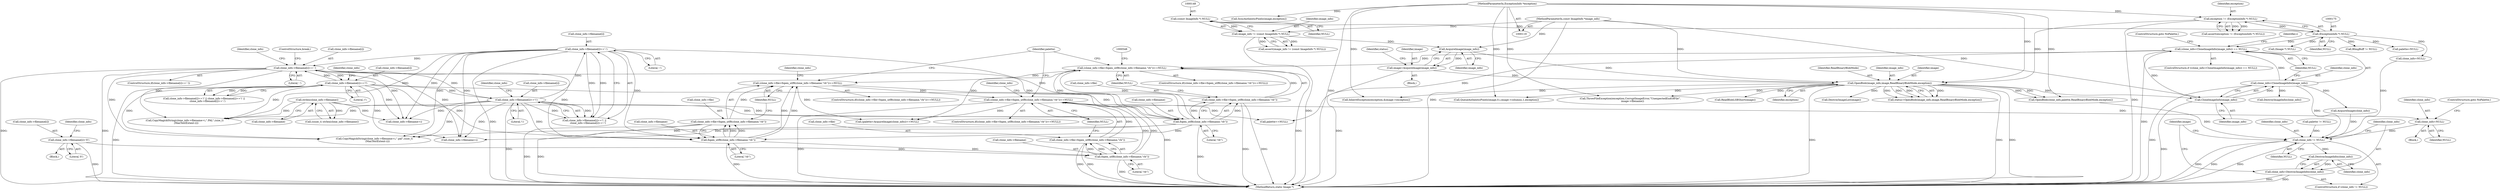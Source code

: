 digraph "0_ImageMagick_f6e9d0d9955e85bdd7540b251cd50d598dacc5e6_7@pointer" {
"1000598" [label="(Call,clone_info=NULL)"];
"1000582" [label="(Call,(clone_info->file=fopen_utf8(clone_info->filename,\"rb\"))==NULL)"];
"1000583" [label="(Call,clone_info->file=fopen_utf8(clone_info->filename,\"rb\"))"];
"1000587" [label="(Call,fopen_utf8(clone_info->filename,\"rb\"))"];
"1000574" [label="(Call,clone_info->filename[i]='\0')"];
"1000567" [label="(Call,fopen_utf8(clone_info->filename,\"rb\"))"];
"1000508" [label="(Call,clone_info->filename[i]==':')"];
"1000501" [label="(Call,clone_info->filename[i]=='\\')"];
"1000493" [label="(Call,clone_info->filename[i]=='/')"];
"1000482" [label="(Call,clone_info->filename[i]=='.')"];
"1000540" [label="(Call,fopen_utf8(clone_info->filename,\"rb\"))"];
"1000468" [label="(Call,strlen(clone_info->filename))"];
"1000562" [label="(Call,(clone_info->file=fopen_utf8(clone_info->filename,\"rb\"))==NULL)"];
"1000563" [label="(Call,clone_info->file=fopen_utf8(clone_info->filename,\"rb\"))"];
"1000535" [label="(Call,(clone_info->file=fopen_utf8(clone_info->filename,\"rb\"))==NULL)"];
"1000536" [label="(Call,clone_info->file=fopen_utf8(clone_info->filename,\"rb\"))"];
"1000457" [label="(Call,(clone_info=CloneImageInfo(image_info)) == NULL)"];
"1000458" [label="(Call,clone_info=CloneImageInfo(image_info))"];
"1000460" [label="(Call,CloneImageInfo(image_info))"];
"1000189" [label="(Call,OpenBlob(image_info,image,ReadBinaryBlobMode,exception))"];
"1000185" [label="(Call,AcquireImage(image_info))"];
"1000145" [label="(Call,image_info != (const ImageInfo *) NULL)"];
"1000120" [label="(MethodParameterIn,const ImageInfo *image_info)"];
"1000147" [label="(Call,(const ImageInfo *) NULL)"];
"1000183" [label="(Call,image=AcquireImage(image_info))"];
"1000172" [label="(Call,exception != (ExceptionInfo *) NULL)"];
"1000121" [label="(MethodParameterIn,ExceptionInfo *exception)"];
"1000174" [label="(Call,(ExceptionInfo *) NULL)"];
"1001420" [label="(Call,clone_info != NULL)"];
"1001425" [label="(Call,DestroyImageInfo(clone_info))"];
"1001423" [label="(Call,clone_info=DestroyImageInfo(clone_info))"];
"1001420" [label="(Call,clone_info != NULL)"];
"1000458" [label="(Call,clone_info=CloneImageInfo(image_info))"];
"1000605" [label="(Identifier,palette)"];
"1000549" [label="(Call,CopyMagickString(clone_info->filename+i,\".pal\",(size_t)\n        (MaxTextExtent-i)))"];
"1000461" [label="(Identifier,image_info)"];
"1000188" [label="(Identifier,status)"];
"1000192" [label="(Identifier,ReadBinaryBlobMode)"];
"1001430" [label="(Identifier,image)"];
"1000574" [label="(Call,clone_info->filename[i]='\0')"];
"1000483" [label="(Call,clone_info->filename[i])"];
"1000572" [label="(Identifier,NULL)"];
"1000544" [label="(Literal,\"rb\")"];
"1000183" [label="(Call,image=AcquireImage(image_info))"];
"1001395" [label="(Call,SyncAuthenticPixels(image,exception))"];
"1000186" [label="(Identifier,image_info)"];
"1000561" [label="(ControlStructure,if((clone_info->file=fopen_utf8(clone_info->filename,\"rb\"))==NULL))"];
"1000481" [label="(ControlStructure,if(clone_info->filename[i]=='.'))"];
"1000535" [label="(Call,(clone_info->file=fopen_utf8(clone_info->filename,\"rb\"))==NULL)"];
"1001000" [label="(Call,palette==NULL)"];
"1000585" [label="(Identifier,clone_info)"];
"1000537" [label="(Call,clone_info->file)"];
"1000564" [label="(Call,clone_info->file)"];
"1000587" [label="(Call,fopen_utf8(clone_info->filename,\"rb\"))"];
"1000595" [label="(Identifier,clone_info)"];
"1000172" [label="(Call,exception != (ExceptionInfo *) NULL)"];
"1000592" [label="(Identifier,NULL)"];
"1000606" [label="(Call,AcquireImage(clone_info))"];
"1001421" [label="(Identifier,clone_info)"];
"1000514" [label="(Literal,':')"];
"1000568" [label="(Call,clone_info->filename)"];
"1000573" [label="(Block,)"];
"1001422" [label="(Identifier,NULL)"];
"1001426" [label="(Identifier,clone_info)"];
"1001446" [label="(MethodReturn,static Image *)"];
"1000563" [label="(Call,clone_info->file=fopen_utf8(clone_info->filename,\"rb\"))"];
"1000500" [label="(Call,clone_info->filename[i]=='\\' ||\n         clone_info->filename[i]==':')"];
"1000488" [label="(Literal,'.')"];
"1000582" [label="(Call,(clone_info->file=fopen_utf8(clone_info->filename,\"rb\"))==NULL)"];
"1000457" [label="(Call,(clone_info=CloneImageInfo(image_info)) == NULL)"];
"1000534" [label="(ControlStructure,if((clone_info->file=fopen_utf8(clone_info->filename,\"rb\"))==NULL))"];
"1000603" [label="(Call,(palette=AcquireImage(clone_info))==NULL)"];
"1001423" [label="(Call,clone_info=DestroyImageInfo(clone_info))"];
"1000121" [label="(MethodParameterIn,ExceptionInfo *exception)"];
"1001424" [label="(Identifier,clone_info)"];
"1000459" [label="(Identifier,clone_info)"];
"1000508" [label="(Call,clone_info->filename[i]==':')"];
"1000493" [label="(Call,clone_info->filename[i]=='/')"];
"1000185" [label="(Call,AcquireImage(image_info))"];
"1000465" [label="(Identifier,i)"];
"1000217" [label="(Call,ReadBlobLSBShort(image))"];
"1000204" [label="(Call,(Image *) NULL)"];
"1000504" [label="(Identifier,clone_info)"];
"1000171" [label="(Call,assert(exception != (ExceptionInfo *) NULL))"];
"1000545" [label="(Identifier,NULL)"];
"1000580" [label="(Literal,'\0')"];
"1000562" [label="(Call,(clone_info->file=fopen_utf8(clone_info->filename,\"rb\"))==NULL)"];
"1000523" [label="(Call,clone_info->filename+i)"];
"1000147" [label="(Call,(const ImageInfo *) NULL)"];
"1000149" [label="(Identifier,NULL)"];
"1000463" [label="(ControlStructure,goto NoPalette;)"];
"1000583" [label="(Call,clone_info->file=fopen_utf8(clone_info->filename,\"rb\"))"];
"1000571" [label="(Literal,\"rb\")"];
"1000190" [label="(Identifier,image_info)"];
"1000468" [label="(Call,strlen(clone_info->filename))"];
"1000550" [label="(Call,clone_info->filename+i)"];
"1000499" [label="(Literal,'/')"];
"1000584" [label="(Call,clone_info->file)"];
"1000466" [label="(Call,(ssize_t) strlen(clone_info->filename))"];
"1000174" [label="(Call,(ExceptionInfo *) NULL)"];
"1000588" [label="(Call,clone_info->filename)"];
"1000144" [label="(Call,assert(image_info != (const ImageInfo *) NULL))"];
"1000540" [label="(Call,fopen_utf8(clone_info->filename,\"rb\"))"];
"1000482" [label="(Call,clone_info->filename[i]=='.')"];
"1000193" [label="(Identifier,exception)"];
"1000492" [label="(Call,clone_info->filename[i]=='/' || clone_info->filename[i]=='\\' ||\n         clone_info->filename[i]==':')"];
"1000598" [label="(Call,clone_info=NULL)"];
"1000599" [label="(Identifier,clone_info)"];
"1000496" [label="(Identifier,clone_info)"];
"1000447" [label="(Call,InheritException(exception,&image->exception))"];
"1000581" [label="(ControlStructure,if((clone_info->file=fopen_utf8(clone_info->filename,\"rb\"))==NULL))"];
"1000591" [label="(Literal,\"rb\")"];
"1000522" [label="(Call,CopyMagickString(clone_info->filename+i,\".PAL\",(size_t)\n    (MaxTextExtent-i)))"];
"1000176" [label="(Identifier,NULL)"];
"1000596" [label="(Call,DestroyImageInfo(clone_info))"];
"1000511" [label="(Identifier,clone_info)"];
"1000210" [label="(Call,clone_info=NULL)"];
"1000577" [label="(Identifier,clone_info)"];
"1001402" [label="(Call,BImgBuff != NULL)"];
"1000120" [label="(MethodParameterIn,const ImageInfo *image_info)"];
"1000469" [label="(Call,clone_info->filename)"];
"1000460" [label="(Call,CloneImageInfo(image_info))"];
"1000507" [label="(Literal,'\\')"];
"1000541" [label="(Call,clone_info->filename)"];
"1000612" [label="(Call,OpenBlob(clone_info,palette,ReadBinaryBlobMode,exception))"];
"1000122" [label="(Block,)"];
"1001412" [label="(Call,palette != NULL)"];
"1000201" [label="(Call,DestroyImageList(image))"];
"1000145" [label="(Call,image_info != (const ImageInfo *) NULL)"];
"1000509" [label="(Call,clone_info->filename[i])"];
"1000601" [label="(ControlStructure,goto NoPalette;)"];
"1000501" [label="(Call,clone_info->filename[i]=='\\')"];
"1000575" [label="(Call,clone_info->filename[i])"];
"1000187" [label="(Call,status=OpenBlob(image_info,image,ReadBinaryBlobMode,exception))"];
"1000490" [label="(ControlStructure,break;)"];
"1000184" [label="(Identifier,image)"];
"1000207" [label="(Call,palette=NULL)"];
"1001419" [label="(ControlStructure,if (clone_info != NULL))"];
"1000456" [label="(ControlStructure,if ((clone_info=CloneImageInfo(image_info)) == NULL))"];
"1000536" [label="(Call,clone_info->file=fopen_utf8(clone_info->filename,\"rb\"))"];
"1001352" [label="(Call,QueueAuthenticPixels(image,0,i,image->columns,1,exception))"];
"1000462" [label="(Identifier,NULL)"];
"1000189" [label="(Call,OpenBlob(image_info,image,ReadBinaryBlobMode,exception))"];
"1000600" [label="(Identifier,NULL)"];
"1000502" [label="(Call,clone_info->filename[i])"];
"1000173" [label="(Identifier,exception)"];
"1001425" [label="(Call,DestroyImageInfo(clone_info))"];
"1001432" [label="(Call,ThrowFileException(exception,CorruptImageError,\"UnexpectedEndOfFile\",\n      image->filename))"];
"1000593" [label="(Block,)"];
"1000191" [label="(Identifier,image)"];
"1000494" [label="(Call,clone_info->filename[i])"];
"1000146" [label="(Identifier,image_info)"];
"1000567" [label="(Call,fopen_utf8(clone_info->filename,\"rb\"))"];
"1000598" -> "1000593"  [label="AST: "];
"1000598" -> "1000600"  [label="CFG: "];
"1000599" -> "1000598"  [label="AST: "];
"1000600" -> "1000598"  [label="AST: "];
"1000601" -> "1000598"  [label="CFG: "];
"1000582" -> "1000598"  [label="DDG: "];
"1000598" -> "1001420"  [label="DDG: "];
"1000582" -> "1000581"  [label="AST: "];
"1000582" -> "1000592"  [label="CFG: "];
"1000583" -> "1000582"  [label="AST: "];
"1000592" -> "1000582"  [label="AST: "];
"1000595" -> "1000582"  [label="CFG: "];
"1000605" -> "1000582"  [label="CFG: "];
"1000582" -> "1001446"  [label="DDG: "];
"1000583" -> "1000582"  [label="DDG: "];
"1000587" -> "1000582"  [label="DDG: "];
"1000587" -> "1000582"  [label="DDG: "];
"1000562" -> "1000582"  [label="DDG: "];
"1000582" -> "1000603"  [label="DDG: "];
"1000582" -> "1001000"  [label="DDG: "];
"1000583" -> "1000587"  [label="CFG: "];
"1000584" -> "1000583"  [label="AST: "];
"1000587" -> "1000583"  [label="AST: "];
"1000592" -> "1000583"  [label="CFG: "];
"1000583" -> "1001446"  [label="DDG: "];
"1000583" -> "1001446"  [label="DDG: "];
"1000587" -> "1000583"  [label="DDG: "];
"1000587" -> "1000583"  [label="DDG: "];
"1000587" -> "1000591"  [label="CFG: "];
"1000588" -> "1000587"  [label="AST: "];
"1000591" -> "1000587"  [label="AST: "];
"1000587" -> "1001446"  [label="DDG: "];
"1000574" -> "1000587"  [label="DDG: "];
"1000567" -> "1000587"  [label="DDG: "];
"1000574" -> "1000573"  [label="AST: "];
"1000574" -> "1000580"  [label="CFG: "];
"1000575" -> "1000574"  [label="AST: "];
"1000580" -> "1000574"  [label="AST: "];
"1000585" -> "1000574"  [label="CFG: "];
"1000574" -> "1001446"  [label="DDG: "];
"1000567" -> "1000563"  [label="AST: "];
"1000567" -> "1000571"  [label="CFG: "];
"1000568" -> "1000567"  [label="AST: "];
"1000571" -> "1000567"  [label="AST: "];
"1000563" -> "1000567"  [label="CFG: "];
"1000567" -> "1001446"  [label="DDG: "];
"1000567" -> "1000562"  [label="DDG: "];
"1000567" -> "1000562"  [label="DDG: "];
"1000567" -> "1000563"  [label="DDG: "];
"1000567" -> "1000563"  [label="DDG: "];
"1000508" -> "1000567"  [label="DDG: "];
"1000493" -> "1000567"  [label="DDG: "];
"1000482" -> "1000567"  [label="DDG: "];
"1000501" -> "1000567"  [label="DDG: "];
"1000540" -> "1000567"  [label="DDG: "];
"1000508" -> "1000500"  [label="AST: "];
"1000508" -> "1000514"  [label="CFG: "];
"1000509" -> "1000508"  [label="AST: "];
"1000514" -> "1000508"  [label="AST: "];
"1000500" -> "1000508"  [label="CFG: "];
"1000508" -> "1001446"  [label="DDG: "];
"1000508" -> "1000482"  [label="DDG: "];
"1000508" -> "1000500"  [label="DDG: "];
"1000508" -> "1000500"  [label="DDG: "];
"1000501" -> "1000508"  [label="DDG: "];
"1000508" -> "1000522"  [label="DDG: "];
"1000508" -> "1000523"  [label="DDG: "];
"1000508" -> "1000540"  [label="DDG: "];
"1000508" -> "1000549"  [label="DDG: "];
"1000508" -> "1000550"  [label="DDG: "];
"1000501" -> "1000500"  [label="AST: "];
"1000501" -> "1000507"  [label="CFG: "];
"1000502" -> "1000501"  [label="AST: "];
"1000507" -> "1000501"  [label="AST: "];
"1000511" -> "1000501"  [label="CFG: "];
"1000500" -> "1000501"  [label="CFG: "];
"1000501" -> "1001446"  [label="DDG: "];
"1000501" -> "1000482"  [label="DDG: "];
"1000501" -> "1000500"  [label="DDG: "];
"1000501" -> "1000500"  [label="DDG: "];
"1000493" -> "1000501"  [label="DDG: "];
"1000501" -> "1000522"  [label="DDG: "];
"1000501" -> "1000523"  [label="DDG: "];
"1000501" -> "1000540"  [label="DDG: "];
"1000501" -> "1000549"  [label="DDG: "];
"1000501" -> "1000550"  [label="DDG: "];
"1000493" -> "1000492"  [label="AST: "];
"1000493" -> "1000499"  [label="CFG: "];
"1000494" -> "1000493"  [label="AST: "];
"1000499" -> "1000493"  [label="AST: "];
"1000504" -> "1000493"  [label="CFG: "];
"1000492" -> "1000493"  [label="CFG: "];
"1000493" -> "1001446"  [label="DDG: "];
"1000493" -> "1000482"  [label="DDG: "];
"1000493" -> "1000492"  [label="DDG: "];
"1000493" -> "1000492"  [label="DDG: "];
"1000482" -> "1000493"  [label="DDG: "];
"1000493" -> "1000522"  [label="DDG: "];
"1000493" -> "1000523"  [label="DDG: "];
"1000493" -> "1000540"  [label="DDG: "];
"1000493" -> "1000549"  [label="DDG: "];
"1000493" -> "1000550"  [label="DDG: "];
"1000482" -> "1000481"  [label="AST: "];
"1000482" -> "1000488"  [label="CFG: "];
"1000483" -> "1000482"  [label="AST: "];
"1000488" -> "1000482"  [label="AST: "];
"1000490" -> "1000482"  [label="CFG: "];
"1000496" -> "1000482"  [label="CFG: "];
"1000482" -> "1001446"  [label="DDG: "];
"1000482" -> "1001446"  [label="DDG: "];
"1000482" -> "1000522"  [label="DDG: "];
"1000482" -> "1000523"  [label="DDG: "];
"1000482" -> "1000540"  [label="DDG: "];
"1000482" -> "1000549"  [label="DDG: "];
"1000482" -> "1000550"  [label="DDG: "];
"1000540" -> "1000536"  [label="AST: "];
"1000540" -> "1000544"  [label="CFG: "];
"1000541" -> "1000540"  [label="AST: "];
"1000544" -> "1000540"  [label="AST: "];
"1000536" -> "1000540"  [label="CFG: "];
"1000540" -> "1001446"  [label="DDG: "];
"1000540" -> "1000535"  [label="DDG: "];
"1000540" -> "1000535"  [label="DDG: "];
"1000540" -> "1000536"  [label="DDG: "];
"1000540" -> "1000536"  [label="DDG: "];
"1000468" -> "1000540"  [label="DDG: "];
"1000540" -> "1000549"  [label="DDG: "];
"1000540" -> "1000550"  [label="DDG: "];
"1000468" -> "1000466"  [label="AST: "];
"1000468" -> "1000469"  [label="CFG: "];
"1000469" -> "1000468"  [label="AST: "];
"1000466" -> "1000468"  [label="CFG: "];
"1000468" -> "1000466"  [label="DDG: "];
"1000468" -> "1000522"  [label="DDG: "];
"1000468" -> "1000523"  [label="DDG: "];
"1000562" -> "1000561"  [label="AST: "];
"1000562" -> "1000572"  [label="CFG: "];
"1000563" -> "1000562"  [label="AST: "];
"1000572" -> "1000562"  [label="AST: "];
"1000577" -> "1000562"  [label="CFG: "];
"1000605" -> "1000562"  [label="CFG: "];
"1000562" -> "1001446"  [label="DDG: "];
"1000563" -> "1000562"  [label="DDG: "];
"1000535" -> "1000562"  [label="DDG: "];
"1000562" -> "1000603"  [label="DDG: "];
"1000564" -> "1000563"  [label="AST: "];
"1000572" -> "1000563"  [label="CFG: "];
"1000563" -> "1001446"  [label="DDG: "];
"1000563" -> "1001446"  [label="DDG: "];
"1000535" -> "1000534"  [label="AST: "];
"1000535" -> "1000545"  [label="CFG: "];
"1000536" -> "1000535"  [label="AST: "];
"1000545" -> "1000535"  [label="AST: "];
"1000548" -> "1000535"  [label="CFG: "];
"1000605" -> "1000535"  [label="CFG: "];
"1000535" -> "1001446"  [label="DDG: "];
"1000536" -> "1000535"  [label="DDG: "];
"1000457" -> "1000535"  [label="DDG: "];
"1000535" -> "1000603"  [label="DDG: "];
"1000537" -> "1000536"  [label="AST: "];
"1000545" -> "1000536"  [label="CFG: "];
"1000536" -> "1001446"  [label="DDG: "];
"1000536" -> "1001446"  [label="DDG: "];
"1000457" -> "1000456"  [label="AST: "];
"1000457" -> "1000462"  [label="CFG: "];
"1000458" -> "1000457"  [label="AST: "];
"1000462" -> "1000457"  [label="AST: "];
"1000463" -> "1000457"  [label="CFG: "];
"1000465" -> "1000457"  [label="CFG: "];
"1000457" -> "1001446"  [label="DDG: "];
"1000458" -> "1000457"  [label="DDG: "];
"1000460" -> "1000457"  [label="DDG: "];
"1000174" -> "1000457"  [label="DDG: "];
"1000457" -> "1001000"  [label="DDG: "];
"1000458" -> "1000460"  [label="CFG: "];
"1000459" -> "1000458"  [label="AST: "];
"1000460" -> "1000458"  [label="AST: "];
"1000462" -> "1000458"  [label="CFG: "];
"1000458" -> "1001446"  [label="DDG: "];
"1000460" -> "1000458"  [label="DDG: "];
"1000458" -> "1000596"  [label="DDG: "];
"1000458" -> "1000606"  [label="DDG: "];
"1000458" -> "1001420"  [label="DDG: "];
"1000460" -> "1000461"  [label="CFG: "];
"1000461" -> "1000460"  [label="AST: "];
"1000460" -> "1001446"  [label="DDG: "];
"1000189" -> "1000460"  [label="DDG: "];
"1000120" -> "1000460"  [label="DDG: "];
"1000189" -> "1000187"  [label="AST: "];
"1000189" -> "1000193"  [label="CFG: "];
"1000190" -> "1000189"  [label="AST: "];
"1000191" -> "1000189"  [label="AST: "];
"1000192" -> "1000189"  [label="AST: "];
"1000193" -> "1000189"  [label="AST: "];
"1000187" -> "1000189"  [label="CFG: "];
"1000189" -> "1001446"  [label="DDG: "];
"1000189" -> "1001446"  [label="DDG: "];
"1000189" -> "1001446"  [label="DDG: "];
"1000189" -> "1000187"  [label="DDG: "];
"1000189" -> "1000187"  [label="DDG: "];
"1000189" -> "1000187"  [label="DDG: "];
"1000189" -> "1000187"  [label="DDG: "];
"1000185" -> "1000189"  [label="DDG: "];
"1000120" -> "1000189"  [label="DDG: "];
"1000183" -> "1000189"  [label="DDG: "];
"1000172" -> "1000189"  [label="DDG: "];
"1000121" -> "1000189"  [label="DDG: "];
"1000189" -> "1000201"  [label="DDG: "];
"1000189" -> "1000217"  [label="DDG: "];
"1000189" -> "1000447"  [label="DDG: "];
"1000189" -> "1000612"  [label="DDG: "];
"1000189" -> "1000612"  [label="DDG: "];
"1000189" -> "1001352"  [label="DDG: "];
"1000189" -> "1001432"  [label="DDG: "];
"1000185" -> "1000183"  [label="AST: "];
"1000185" -> "1000186"  [label="CFG: "];
"1000186" -> "1000185"  [label="AST: "];
"1000183" -> "1000185"  [label="CFG: "];
"1000185" -> "1000183"  [label="DDG: "];
"1000145" -> "1000185"  [label="DDG: "];
"1000120" -> "1000185"  [label="DDG: "];
"1000145" -> "1000144"  [label="AST: "];
"1000145" -> "1000147"  [label="CFG: "];
"1000146" -> "1000145"  [label="AST: "];
"1000147" -> "1000145"  [label="AST: "];
"1000144" -> "1000145"  [label="CFG: "];
"1000145" -> "1001446"  [label="DDG: "];
"1000145" -> "1000144"  [label="DDG: "];
"1000145" -> "1000144"  [label="DDG: "];
"1000120" -> "1000145"  [label="DDG: "];
"1000147" -> "1000145"  [label="DDG: "];
"1000120" -> "1000119"  [label="AST: "];
"1000120" -> "1001446"  [label="DDG: "];
"1000147" -> "1000149"  [label="CFG: "];
"1000148" -> "1000147"  [label="AST: "];
"1000149" -> "1000147"  [label="AST: "];
"1000147" -> "1000174"  [label="DDG: "];
"1000183" -> "1000122"  [label="AST: "];
"1000184" -> "1000183"  [label="AST: "];
"1000188" -> "1000183"  [label="CFG: "];
"1000183" -> "1001446"  [label="DDG: "];
"1000172" -> "1000171"  [label="AST: "];
"1000172" -> "1000174"  [label="CFG: "];
"1000173" -> "1000172"  [label="AST: "];
"1000174" -> "1000172"  [label="AST: "];
"1000171" -> "1000172"  [label="CFG: "];
"1000172" -> "1001446"  [label="DDG: "];
"1000172" -> "1000171"  [label="DDG: "];
"1000172" -> "1000171"  [label="DDG: "];
"1000121" -> "1000172"  [label="DDG: "];
"1000174" -> "1000172"  [label="DDG: "];
"1000121" -> "1000119"  [label="AST: "];
"1000121" -> "1001446"  [label="DDG: "];
"1000121" -> "1000447"  [label="DDG: "];
"1000121" -> "1000612"  [label="DDG: "];
"1000121" -> "1001352"  [label="DDG: "];
"1000121" -> "1001395"  [label="DDG: "];
"1000121" -> "1001432"  [label="DDG: "];
"1000174" -> "1000176"  [label="CFG: "];
"1000175" -> "1000174"  [label="AST: "];
"1000176" -> "1000174"  [label="AST: "];
"1000174" -> "1000204"  [label="DDG: "];
"1000174" -> "1000207"  [label="DDG: "];
"1000174" -> "1000210"  [label="DDG: "];
"1000174" -> "1001402"  [label="DDG: "];
"1001420" -> "1001419"  [label="AST: "];
"1001420" -> "1001422"  [label="CFG: "];
"1001421" -> "1001420"  [label="AST: "];
"1001422" -> "1001420"  [label="AST: "];
"1001424" -> "1001420"  [label="CFG: "];
"1001430" -> "1001420"  [label="CFG: "];
"1001420" -> "1001446"  [label="DDG: "];
"1001420" -> "1001446"  [label="DDG: "];
"1001420" -> "1001446"  [label="DDG: "];
"1000606" -> "1001420"  [label="DDG: "];
"1000612" -> "1001420"  [label="DDG: "];
"1000210" -> "1001420"  [label="DDG: "];
"1001412" -> "1001420"  [label="DDG: "];
"1001420" -> "1001425"  [label="DDG: "];
"1001425" -> "1001423"  [label="AST: "];
"1001425" -> "1001426"  [label="CFG: "];
"1001426" -> "1001425"  [label="AST: "];
"1001423" -> "1001425"  [label="CFG: "];
"1001425" -> "1001423"  [label="DDG: "];
"1001423" -> "1001419"  [label="AST: "];
"1001424" -> "1001423"  [label="AST: "];
"1001430" -> "1001423"  [label="CFG: "];
"1001423" -> "1001446"  [label="DDG: "];
"1001423" -> "1001446"  [label="DDG: "];
}
